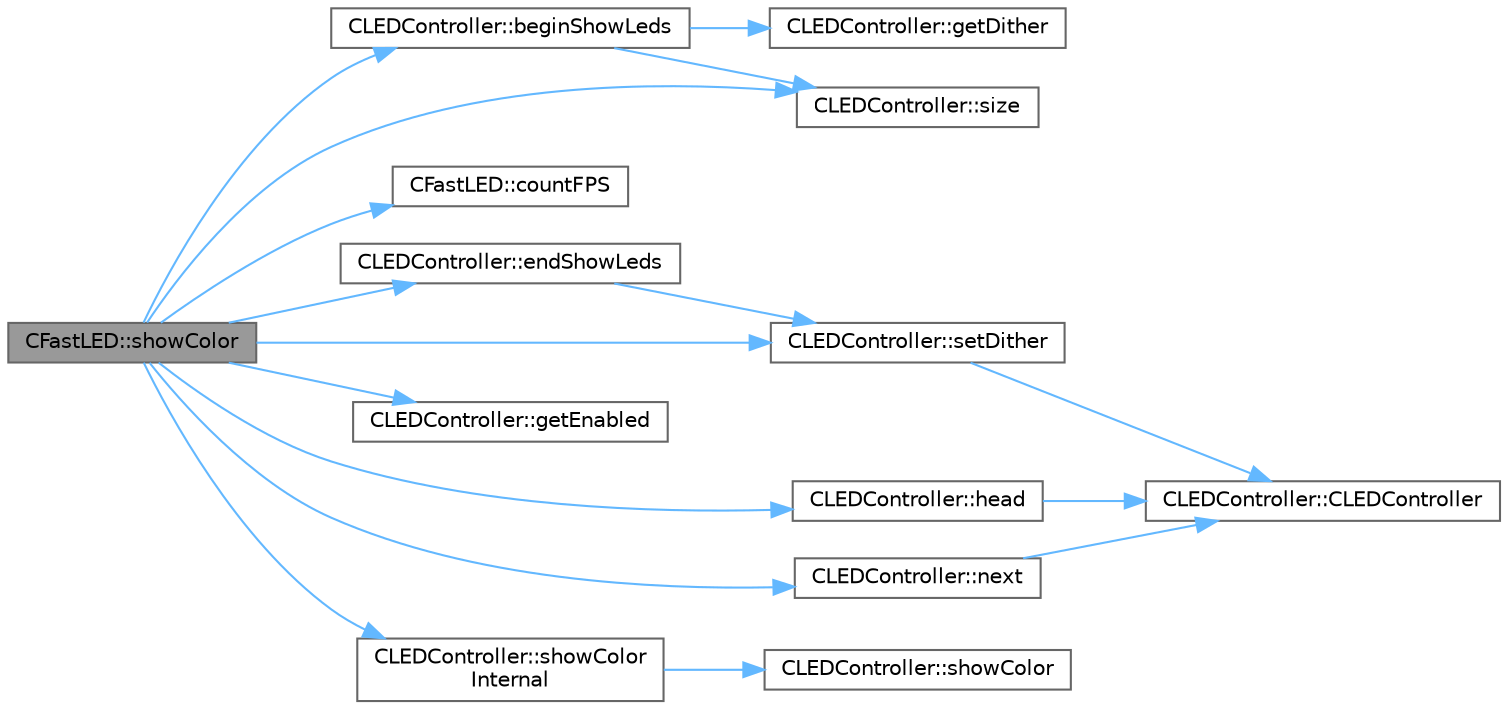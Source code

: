 digraph "CFastLED::showColor"
{
 // LATEX_PDF_SIZE
  bgcolor="transparent";
  edge [fontname=Helvetica,fontsize=10,labelfontname=Helvetica,labelfontsize=10];
  node [fontname=Helvetica,fontsize=10,shape=box,height=0.2,width=0.4];
  rankdir="LR";
  Node1 [id="Node000001",label="CFastLED::showColor",height=0.2,width=0.4,color="gray40", fillcolor="grey60", style="filled", fontcolor="black",tooltip="Set all leds on all controllers to the given color/scale."];
  Node1 -> Node2 [id="edge1_Node000001_Node000002",color="steelblue1",style="solid",tooltip=" "];
  Node2 [id="Node000002",label="CLEDController::beginShowLeds",height=0.2,width=0.4,color="grey40", fillcolor="white", style="filled",URL="$d6/d2c/class_c_l_e_d_controller_af9962ef739bdb3b590ee66f3780765d6.html#af9962ef739bdb3b590ee66f3780765d6",tooltip=" "];
  Node2 -> Node3 [id="edge2_Node000002_Node000003",color="steelblue1",style="solid",tooltip=" "];
  Node3 [id="Node000003",label="CLEDController::getDither",height=0.2,width=0.4,color="grey40", fillcolor="white", style="filled",URL="$d6/d2c/class_c_l_e_d_controller_a676f705adf93898739a405b85150a3e7.html#a676f705adf93898739a405b85150a3e7",tooltip="Get the dithering option currently set for this controller."];
  Node2 -> Node4 [id="edge3_Node000002_Node000004",color="steelblue1",style="solid",tooltip=" "];
  Node4 [id="Node000004",label="CLEDController::size",height=0.2,width=0.4,color="grey40", fillcolor="white", style="filled",URL="$d6/d2c/class_c_l_e_d_controller_a63f75cf7e55cf8da46db5fd27110bb3e.html#a63f75cf7e55cf8da46db5fd27110bb3e",tooltip="How many LEDs does this controller manage?"];
  Node1 -> Node5 [id="edge4_Node000001_Node000005",color="steelblue1",style="solid",tooltip=" "];
  Node5 [id="Node000005",label="CFastLED::countFPS",height=0.2,width=0.4,color="grey40", fillcolor="white", style="filled",URL="$dd/dbb/class_c_fast_l_e_d_a61d27e179c9b68bde89d220aebc0de32.html#a61d27e179c9b68bde89d220aebc0de32",tooltip="For debugging, this will keep track of time between calls to countFPS()."];
  Node1 -> Node6 [id="edge5_Node000001_Node000006",color="steelblue1",style="solid",tooltip=" "];
  Node6 [id="Node000006",label="CLEDController::endShowLeds",height=0.2,width=0.4,color="grey40", fillcolor="white", style="filled",URL="$d6/d2c/class_c_l_e_d_controller_a49b221af013bf196c2068e2cbd1c299d.html#a49b221af013bf196c2068e2cbd1c299d",tooltip=" "];
  Node6 -> Node7 [id="edge6_Node000006_Node000007",color="steelblue1",style="solid",tooltip=" "];
  Node7 [id="Node000007",label="CLEDController::setDither",height=0.2,width=0.4,color="grey40", fillcolor="white", style="filled",URL="$d6/d2c/class_c_l_e_d_controller_a2a231accbeb00e6a6080a7e55274a279.html#a2a231accbeb00e6a6080a7e55274a279",tooltip="Set the dithering mode for this controller to use."];
  Node7 -> Node8 [id="edge7_Node000007_Node000008",color="steelblue1",style="solid",tooltip=" "];
  Node8 [id="Node000008",label="CLEDController::CLEDController",height=0.2,width=0.4,color="grey40", fillcolor="white", style="filled",URL="$d6/d2c/class_c_l_e_d_controller_a8c560c6d171f117dfd19c0f2ec780a32.html#a8c560c6d171f117dfd19c0f2ec780a32",tooltip="Create an led controller object, add it to the chain of controllers."];
  Node1 -> Node9 [id="edge8_Node000001_Node000009",color="steelblue1",style="solid",tooltip=" "];
  Node9 [id="Node000009",label="CLEDController::getEnabled",height=0.2,width=0.4,color="grey40", fillcolor="white", style="filled",URL="$d6/d2c/class_c_l_e_d_controller_a6bd253f670640ea4d1bd0d71b8029f2a.html#a6bd253f670640ea4d1bd0d71b8029f2a",tooltip=" "];
  Node1 -> Node10 [id="edge9_Node000001_Node000010",color="steelblue1",style="solid",tooltip=" "];
  Node10 [id="Node000010",label="CLEDController::head",height=0.2,width=0.4,color="grey40", fillcolor="white", style="filled",URL="$d6/d2c/class_c_l_e_d_controller_a8b412ff1fd4833d0db63a175d40a2ee0.html#a8b412ff1fd4833d0db63a175d40a2ee0",tooltip="Get the first LED controller in the linked list of controllers."];
  Node10 -> Node8 [id="edge10_Node000010_Node000008",color="steelblue1",style="solid",tooltip=" "];
  Node1 -> Node11 [id="edge11_Node000001_Node000011",color="steelblue1",style="solid",tooltip=" "];
  Node11 [id="Node000011",label="CLEDController::next",height=0.2,width=0.4,color="grey40", fillcolor="white", style="filled",URL="$d6/d2c/class_c_l_e_d_controller_a21a4d2b3415dd7b24175ebdb51c9ced0.html#a21a4d2b3415dd7b24175ebdb51c9ced0",tooltip="Get the next controller in the linked list after this one."];
  Node11 -> Node8 [id="edge12_Node000011_Node000008",color="steelblue1",style="solid",tooltip=" "];
  Node1 -> Node7 [id="edge13_Node000001_Node000007",color="steelblue1",style="solid",tooltip=" "];
  Node1 -> Node12 [id="edge14_Node000001_Node000012",color="steelblue1",style="solid",tooltip=" "];
  Node12 [id="Node000012",label="CLEDController::showColor\lInternal",height=0.2,width=0.4,color="grey40", fillcolor="white", style="filled",URL="$d6/d2c/class_c_l_e_d_controller_ac3eef15a3a7f8e26ce8c47b64bfb4ed7.html#ac3eef15a3a7f8e26ce8c47b64bfb4ed7",tooltip=" "];
  Node12 -> Node13 [id="edge15_Node000012_Node000013",color="steelblue1",style="solid",tooltip=" "];
  Node13 [id="Node000013",label="CLEDController::showColor",height=0.2,width=0.4,color="grey40", fillcolor="white", style="filled",URL="$d6/d2c/class_c_l_e_d_controller_af4376e36319823c1c2fc1204189f8b57.html#af4376e36319823c1c2fc1204189f8b57",tooltip="Set all the LEDs to a given color."];
  Node1 -> Node4 [id="edge16_Node000001_Node000004",color="steelblue1",style="solid",tooltip=" "];
}
